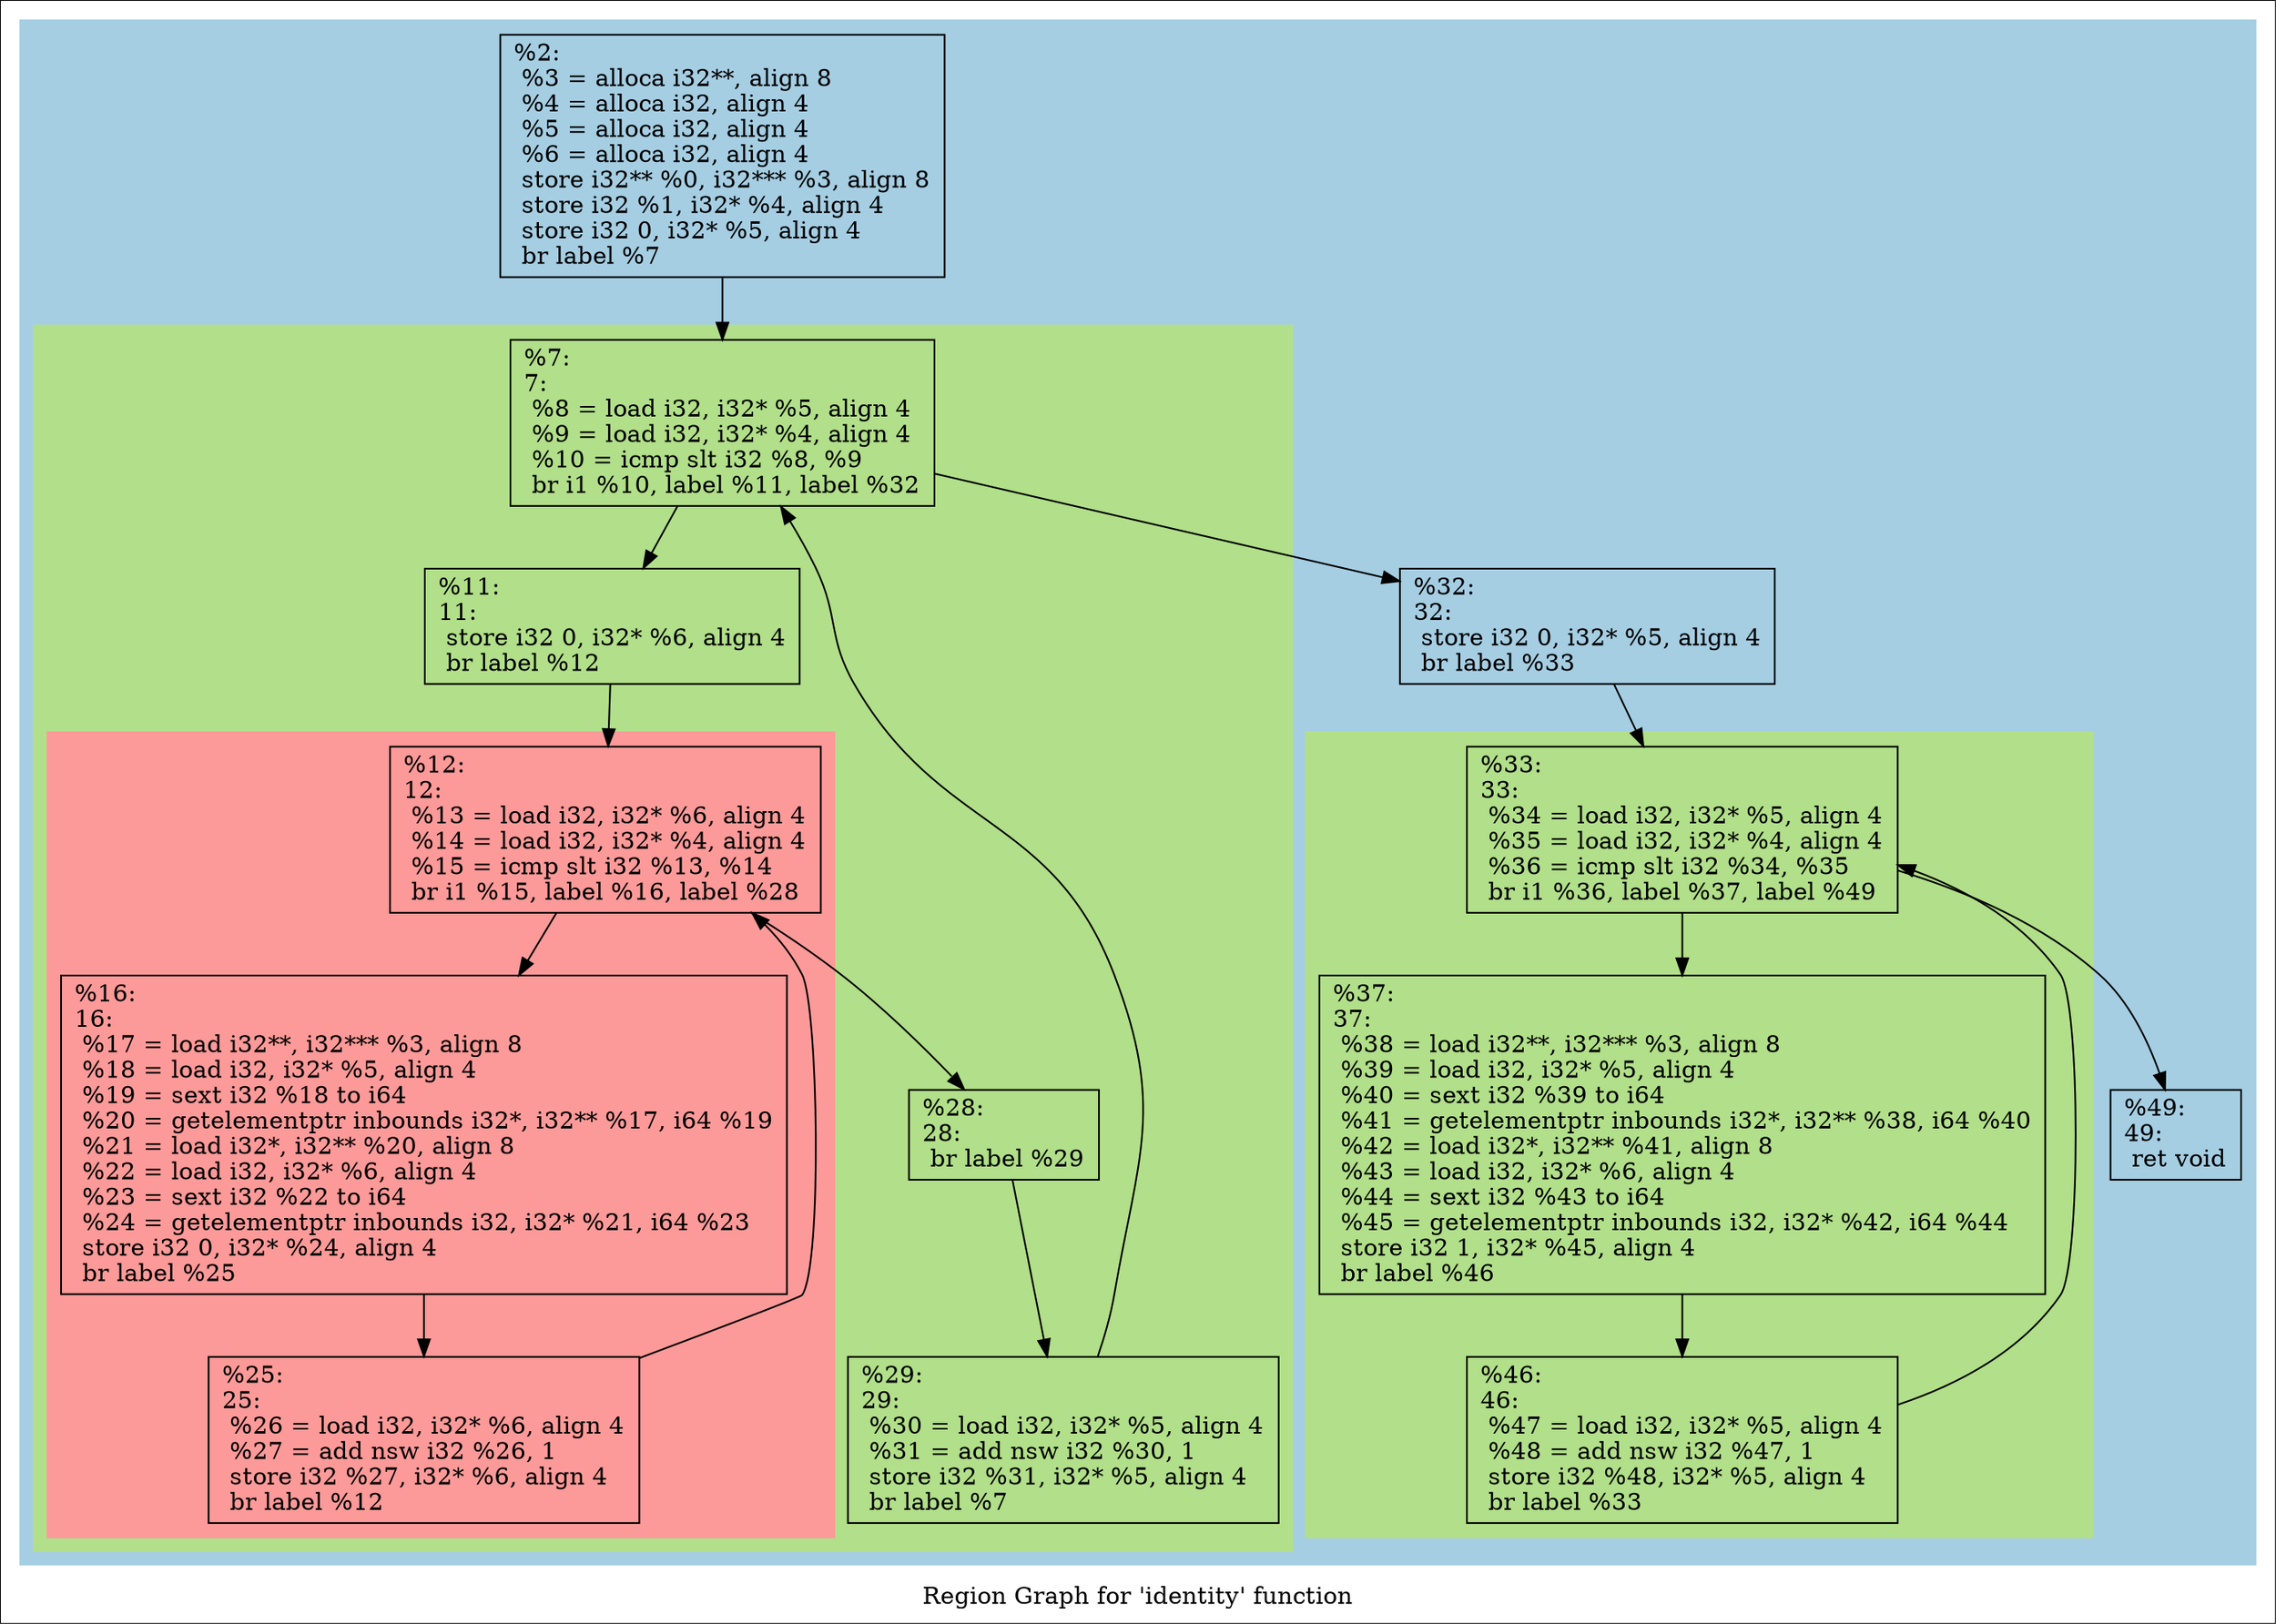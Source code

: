 digraph "Region Graph for 'identity' function" {
	label="Region Graph for 'identity' function";

	Node0x2192570 [shape=record,label="{%2:\l  %3 = alloca i32**, align 8\l  %4 = alloca i32, align 4\l  %5 = alloca i32, align 4\l  %6 = alloca i32, align 4\l  store i32** %0, i32*** %3, align 8\l  store i32 %1, i32* %4, align 4\l  store i32 0, i32* %5, align 4\l  br label %7\l}"];
	Node0x2192570 -> Node0x2194910;
	Node0x2194910 [shape=record,label="{%7:\l7:                                                \l  %8 = load i32, i32* %5, align 4\l  %9 = load i32, i32* %4, align 4\l  %10 = icmp slt i32 %8, %9\l  br i1 %10, label %11, label %32\l}"];
	Node0x2194910 -> Node0x2194a60;
	Node0x2194910 -> Node0x2194ac0;
	Node0x2194a60 [shape=record,label="{%11:\l11:                                               \l  store i32 0, i32* %6, align 4\l  br label %12\l}"];
	Node0x2194a60 -> Node0x2194cd0;
	Node0x2194cd0 [shape=record,label="{%12:\l12:                                               \l  %13 = load i32, i32* %6, align 4\l  %14 = load i32, i32* %4, align 4\l  %15 = icmp slt i32 %13, %14\l  br i1 %15, label %16, label %28\l}"];
	Node0x2194cd0 -> Node0x2194d30;
	Node0x2194cd0 -> Node0x2195030;
	Node0x2194d30 [shape=record,label="{%16:\l16:                                               \l  %17 = load i32**, i32*** %3, align 8\l  %18 = load i32, i32* %5, align 4\l  %19 = sext i32 %18 to i64\l  %20 = getelementptr inbounds i32*, i32** %17, i64 %19\l  %21 = load i32*, i32** %20, align 8\l  %22 = load i32, i32* %6, align 4\l  %23 = sext i32 %22 to i64\l  %24 = getelementptr inbounds i32, i32* %21, i64 %23\l  store i32 0, i32* %24, align 4\l  br label %25\l}"];
	Node0x2194d30 -> Node0x2195710;
	Node0x2195710 [shape=record,label="{%25:\l25:                                               \l  %26 = load i32, i32* %6, align 4\l  %27 = add nsw i32 %26, 1\l  store i32 %27, i32* %6, align 4\l  br label %12\l}"];
	Node0x2195710 -> Node0x2194cd0[constraint=false];
	Node0x2195030 [shape=record,label="{%28:\l28:                                               \l  br label %29\l}"];
	Node0x2195030 -> Node0x21959b0;
	Node0x21959b0 [shape=record,label="{%29:\l29:                                               \l  %30 = load i32, i32* %5, align 4\l  %31 = add nsw i32 %30, 1\l  store i32 %31, i32* %5, align 4\l  br label %7\l}"];
	Node0x21959b0 -> Node0x2194910[constraint=false];
	Node0x2194ac0 [shape=record,label="{%32:\l32:                                               \l  store i32 0, i32* %5, align 4\l  br label %33\l}"];
	Node0x2194ac0 -> Node0x2195a70;
	Node0x2195a70 [shape=record,label="{%33:\l33:                                               \l  %34 = load i32, i32* %5, align 4\l  %35 = load i32, i32* %4, align 4\l  %36 = icmp slt i32 %34, %35\l  br i1 %36, label %37, label %49\l}"];
	Node0x2195a70 -> Node0x2195ee0;
	Node0x2195a70 -> Node0x2195f40;
	Node0x2195ee0 [shape=record,label="{%37:\l37:                                               \l  %38 = load i32**, i32*** %3, align 8\l  %39 = load i32, i32* %5, align 4\l  %40 = sext i32 %39 to i64\l  %41 = getelementptr inbounds i32*, i32** %38, i64 %40\l  %42 = load i32*, i32** %41, align 8\l  %43 = load i32, i32* %6, align 4\l  %44 = sext i32 %43 to i64\l  %45 = getelementptr inbounds i32, i32* %42, i64 %44\l  store i32 1, i32* %45, align 4\l  br label %46\l}"];
	Node0x2195ee0 -> Node0x2195f60;
	Node0x2195f60 [shape=record,label="{%46:\l46:                                               \l  %47 = load i32, i32* %5, align 4\l  %48 = add nsw i32 %47, 1\l  store i32 %48, i32* %5, align 4\l  br label %33\l}"];
	Node0x2195f60 -> Node0x2195a70[constraint=false];
	Node0x2195f40 [shape=record,label="{%49:\l49:                                               \l  ret void\l}"];
	colorscheme = "paired12"
        subgraph cluster_0x216f820 {
          label = "";
          style = filled;
          color = 1
          subgraph cluster_0x2192450 {
            label = "";
            style = filled;
            color = 3
            subgraph cluster_0x2191f40 {
              label = "";
              style = filled;
              color = 5
              Node0x2194cd0;
              Node0x2194d30;
              Node0x2195710;
            }
            Node0x2194910;
            Node0x2194a60;
            Node0x2195030;
            Node0x21959b0;
          }
          subgraph cluster_0x21923d0 {
            label = "";
            style = filled;
            color = 3
            Node0x2195a70;
            Node0x2195ee0;
            Node0x2195f60;
          }
          Node0x2192570;
          Node0x2194ac0;
          Node0x2195f40;
        }
}
